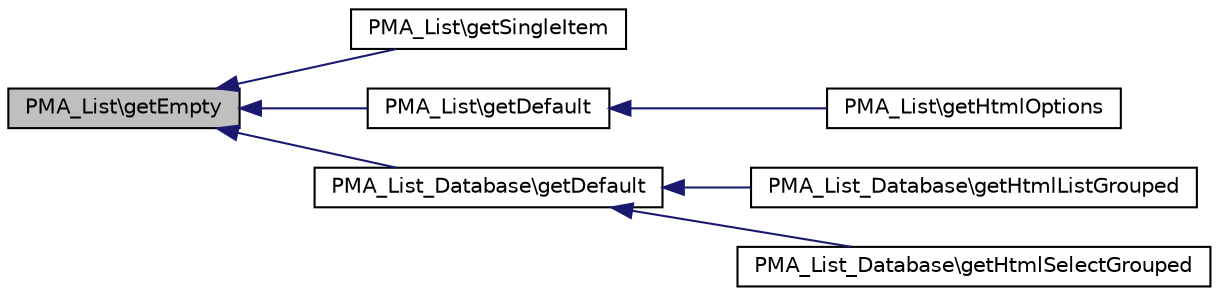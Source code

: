 digraph G
{
  edge [fontname="Helvetica",fontsize="10",labelfontname="Helvetica",labelfontsize="10"];
  node [fontname="Helvetica",fontsize="10",shape=record];
  rankdir="LR";
  Node1 [label="PMA_List\\getEmpty",height=0.2,width=0.4,color="black", fillcolor="grey75", style="filled" fontcolor="black"];
  Node1 -> Node2 [dir="back",color="midnightblue",fontsize="10",style="solid",fontname="Helvetica"];
  Node2 [label="PMA_List\\getSingleItem",height=0.2,width=0.4,color="black", fillcolor="white", style="filled",URL="$classPMA__List.html#af7829f7f975853e21eb7577d53afb511",tooltip="returns item only if there is only one in the list"];
  Node1 -> Node3 [dir="back",color="midnightblue",fontsize="10",style="solid",fontname="Helvetica"];
  Node3 [label="PMA_List\\getDefault",height=0.2,width=0.4,color="black", fillcolor="white", style="filled",URL="$classPMA__List.html#a9692681dbe1cca652c57248bc667a3a6",tooltip="returns default item"];
  Node3 -> Node4 [dir="back",color="midnightblue",fontsize="10",style="solid",fontname="Helvetica"];
  Node4 [label="PMA_List\\getHtmlOptions",height=0.2,width=0.4,color="black", fillcolor="white", style="filled",URL="$classPMA__List.html#a0a90cad2e3fc346bd45b0194bcee1400",tooltip="returns HTML &lt;option&gt;-tags to be used inside &lt;select&gt;&lt;/select&gt;"];
  Node1 -> Node5 [dir="back",color="midnightblue",fontsize="10",style="solid",fontname="Helvetica"];
  Node5 [label="PMA_List_Database\\getDefault",height=0.2,width=0.4,color="black", fillcolor="white", style="filled",URL="$classPMA__List__Database.html#a0a0a2a0fcde46d4a0d9d1a63dc8b04f8",tooltip="returns default item"];
  Node5 -> Node6 [dir="back",color="midnightblue",fontsize="10",style="solid",fontname="Helvetica"];
  Node6 [label="PMA_List_Database\\getHtmlListGrouped",height=0.2,width=0.4,color="black", fillcolor="white", style="filled",URL="$classPMA__List__Database.html#a7bdea9aa5ef0e7c9033893aab4f1e6bd",tooltip="returns html code for list with dbs"];
  Node5 -> Node7 [dir="back",color="midnightblue",fontsize="10",style="solid",fontname="Helvetica"];
  Node7 [label="PMA_List_Database\\getHtmlSelectGrouped",height=0.2,width=0.4,color="black", fillcolor="white", style="filled",URL="$classPMA__List__Database.html#a40d67e11c09326f19302fa5fbc2a7934",tooltip="returns html code for select form element with dbs"];
}
